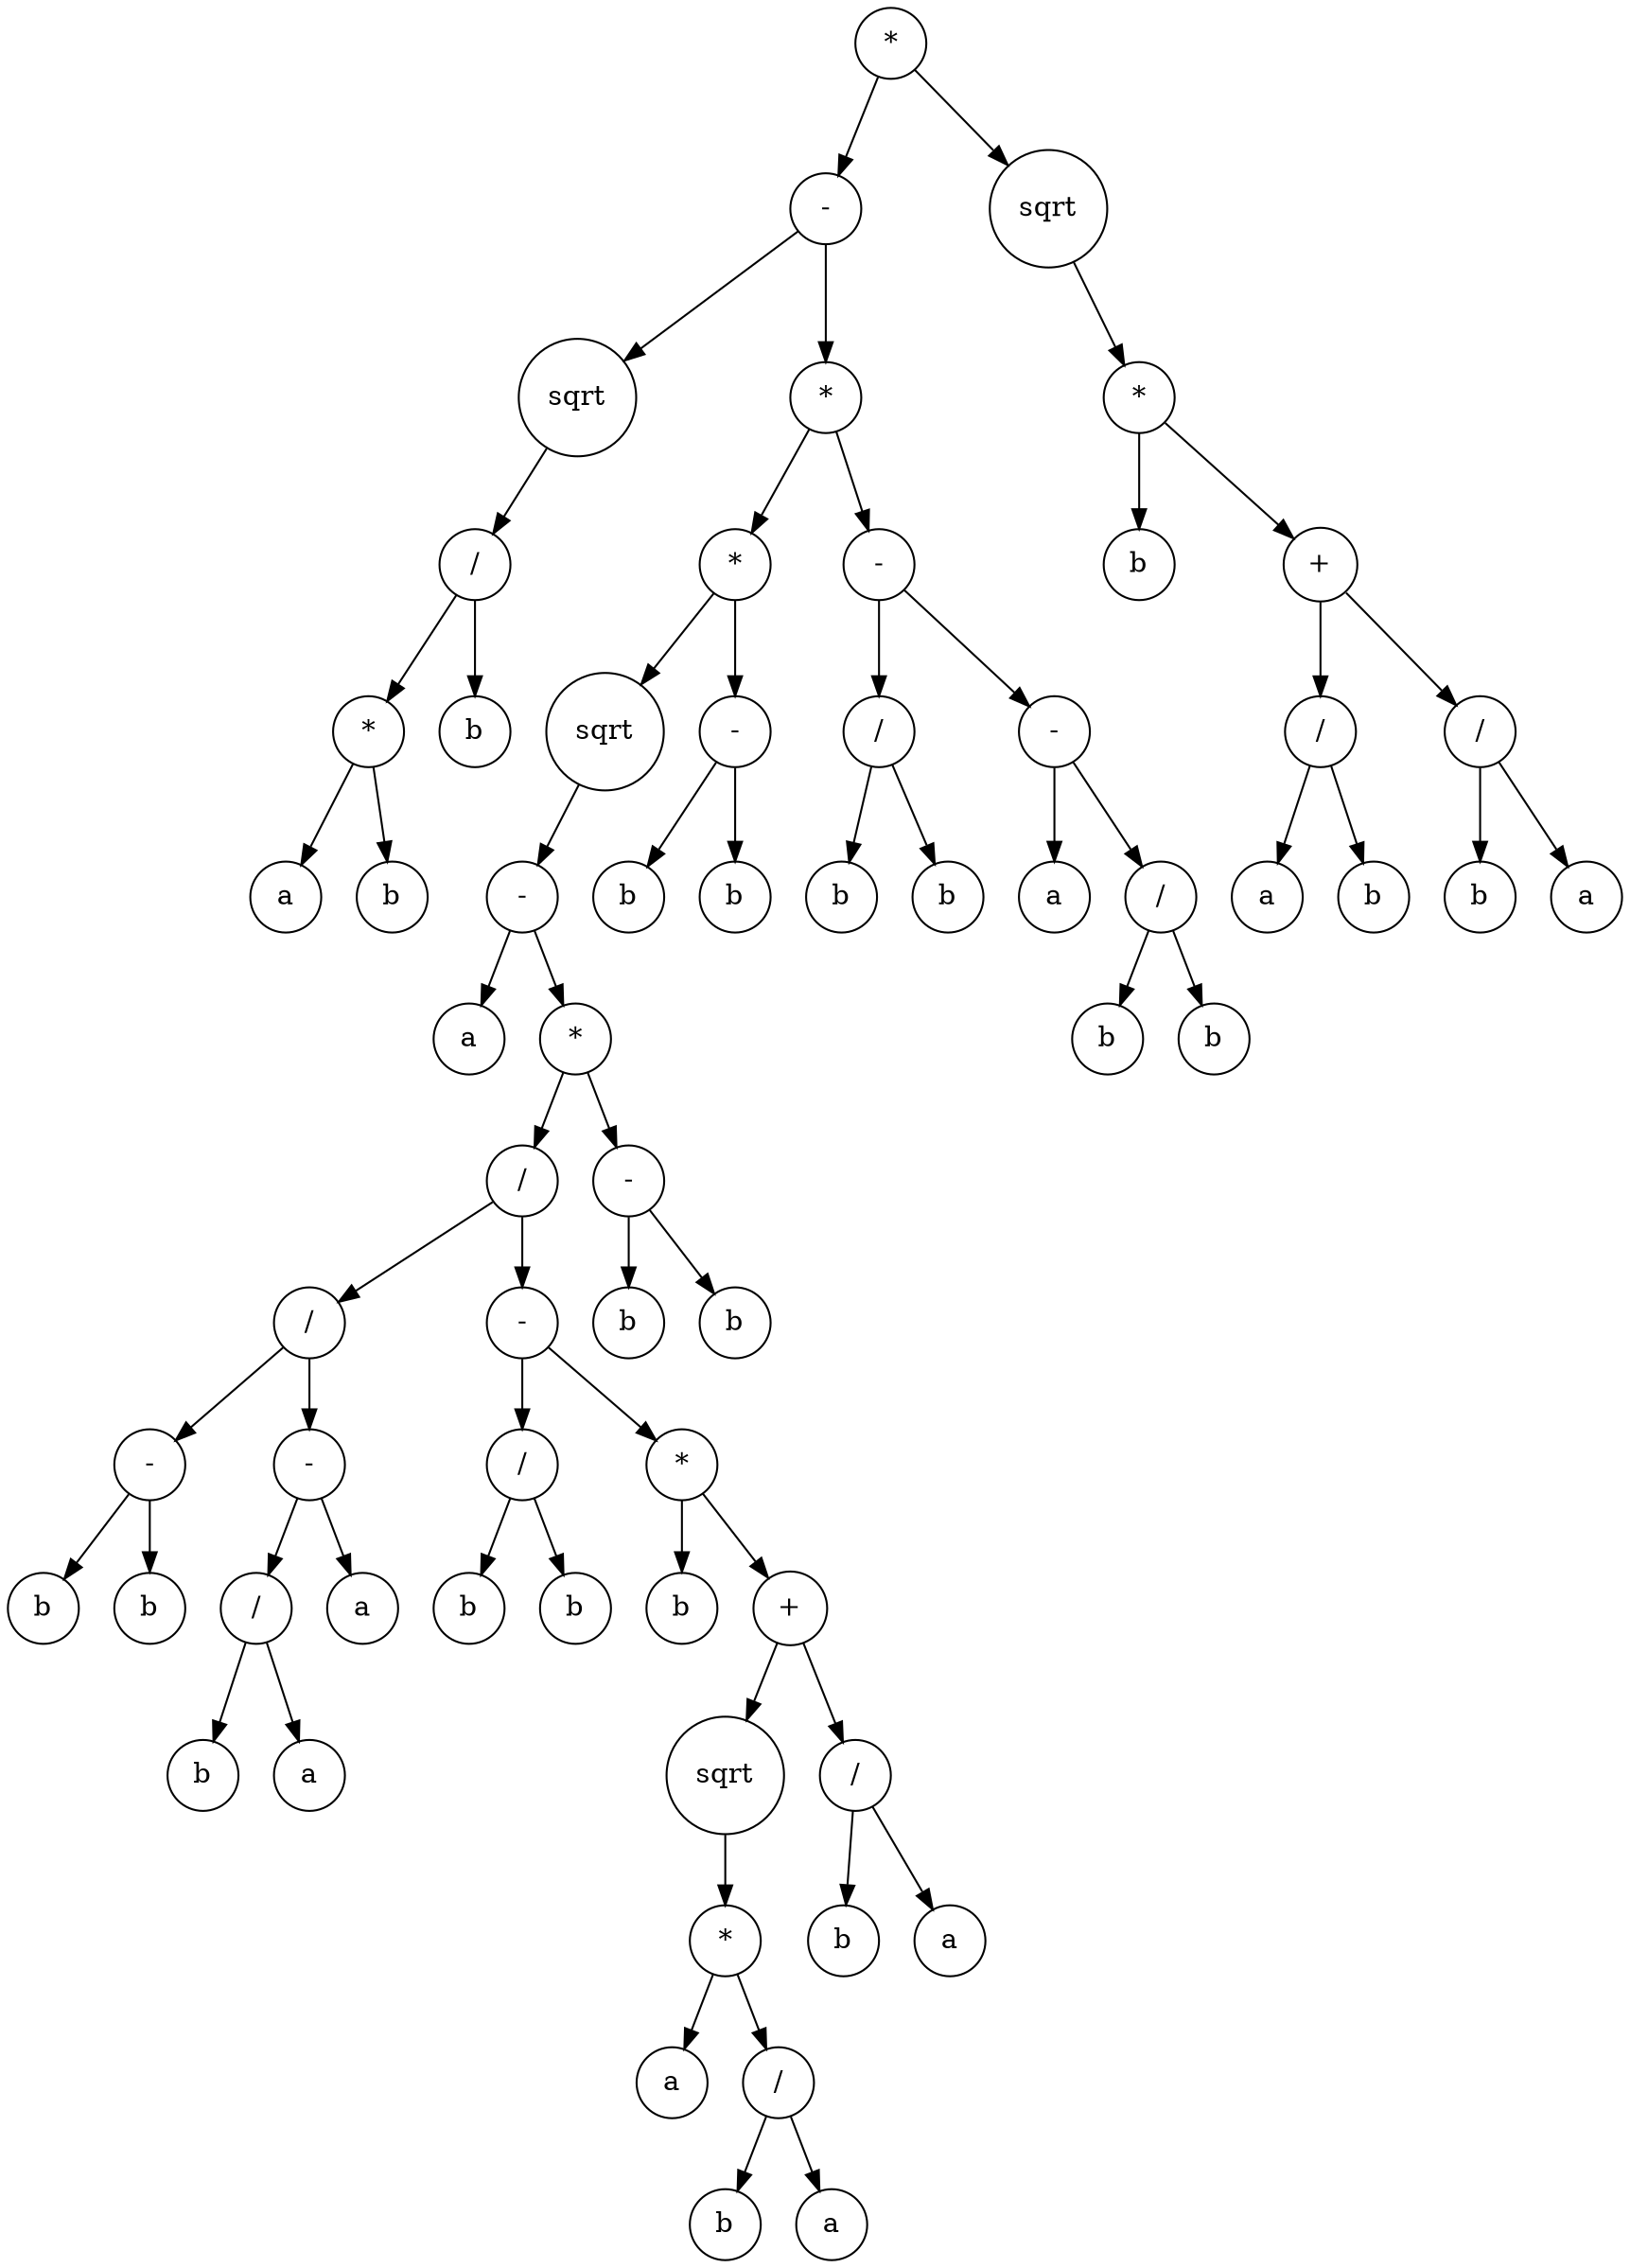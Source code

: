 digraph g {
graph [ordering=out];
node [shape=circle];
n[label = "*"];
n0[label = "-"];
n00[label = "sqrt"];
n000[label = "/"];
n0000[label = "*"];
n00000[label = "a"];
n0000 -> n00000;
n00001[label = "b"];
n0000 -> n00001;
n000 -> n0000;
n0001[label = "b"];
n000 -> n0001;
n00 -> n000;
n0 -> n00;
n01[label = "*"];
n010[label = "*"];
n0100[label = "sqrt"];
n01000[label = "-"];
n010000[label = "a"];
n01000 -> n010000;
n010001[label = "*"];
n0100010[label = "/"];
n01000100[label = "/"];
n010001000[label = "-"];
n0100010000[label = "b"];
n010001000 -> n0100010000;
n0100010001[label = "b"];
n010001000 -> n0100010001;
n01000100 -> n010001000;
n010001001[label = "-"];
n0100010010[label = "/"];
n01000100100[label = "b"];
n0100010010 -> n01000100100;
n01000100101[label = "a"];
n0100010010 -> n01000100101;
n010001001 -> n0100010010;
n0100010011[label = "a"];
n010001001 -> n0100010011;
n01000100 -> n010001001;
n0100010 -> n01000100;
n01000101[label = "-"];
n010001010[label = "/"];
n0100010100[label = "b"];
n010001010 -> n0100010100;
n0100010101[label = "b"];
n010001010 -> n0100010101;
n01000101 -> n010001010;
n010001011[label = "*"];
n0100010110[label = "b"];
n010001011 -> n0100010110;
n0100010111[label = "+"];
n01000101110[label = "sqrt"];
n010001011100[label = "*"];
n0100010111000[label = "a"];
n010001011100 -> n0100010111000;
n0100010111001[label = "/"];
n01000101110010[label = "b"];
n0100010111001 -> n01000101110010;
n01000101110011[label = "a"];
n0100010111001 -> n01000101110011;
n010001011100 -> n0100010111001;
n01000101110 -> n010001011100;
n0100010111 -> n01000101110;
n01000101111[label = "/"];
n010001011110[label = "b"];
n01000101111 -> n010001011110;
n010001011111[label = "a"];
n01000101111 -> n010001011111;
n0100010111 -> n01000101111;
n010001011 -> n0100010111;
n01000101 -> n010001011;
n0100010 -> n01000101;
n010001 -> n0100010;
n0100011[label = "-"];
n01000110[label = "b"];
n0100011 -> n01000110;
n01000111[label = "b"];
n0100011 -> n01000111;
n010001 -> n0100011;
n01000 -> n010001;
n0100 -> n01000;
n010 -> n0100;
n0101[label = "-"];
n01010[label = "b"];
n0101 -> n01010;
n01011[label = "b"];
n0101 -> n01011;
n010 -> n0101;
n01 -> n010;
n011[label = "-"];
n0110[label = "/"];
n01100[label = "b"];
n0110 -> n01100;
n01101[label = "b"];
n0110 -> n01101;
n011 -> n0110;
n0111[label = "-"];
n01110[label = "a"];
n0111 -> n01110;
n01111[label = "/"];
n011110[label = "b"];
n01111 -> n011110;
n011111[label = "b"];
n01111 -> n011111;
n0111 -> n01111;
n011 -> n0111;
n01 -> n011;
n0 -> n01;
n -> n0;
n1[label = "sqrt"];
n10[label = "*"];
n100[label = "b"];
n10 -> n100;
n101[label = "+"];
n1010[label = "/"];
n10100[label = "a"];
n1010 -> n10100;
n10101[label = "b"];
n1010 -> n10101;
n101 -> n1010;
n1011[label = "/"];
n10110[label = "b"];
n1011 -> n10110;
n10111[label = "a"];
n1011 -> n10111;
n101 -> n1011;
n10 -> n101;
n1 -> n10;
n -> n1;
}
